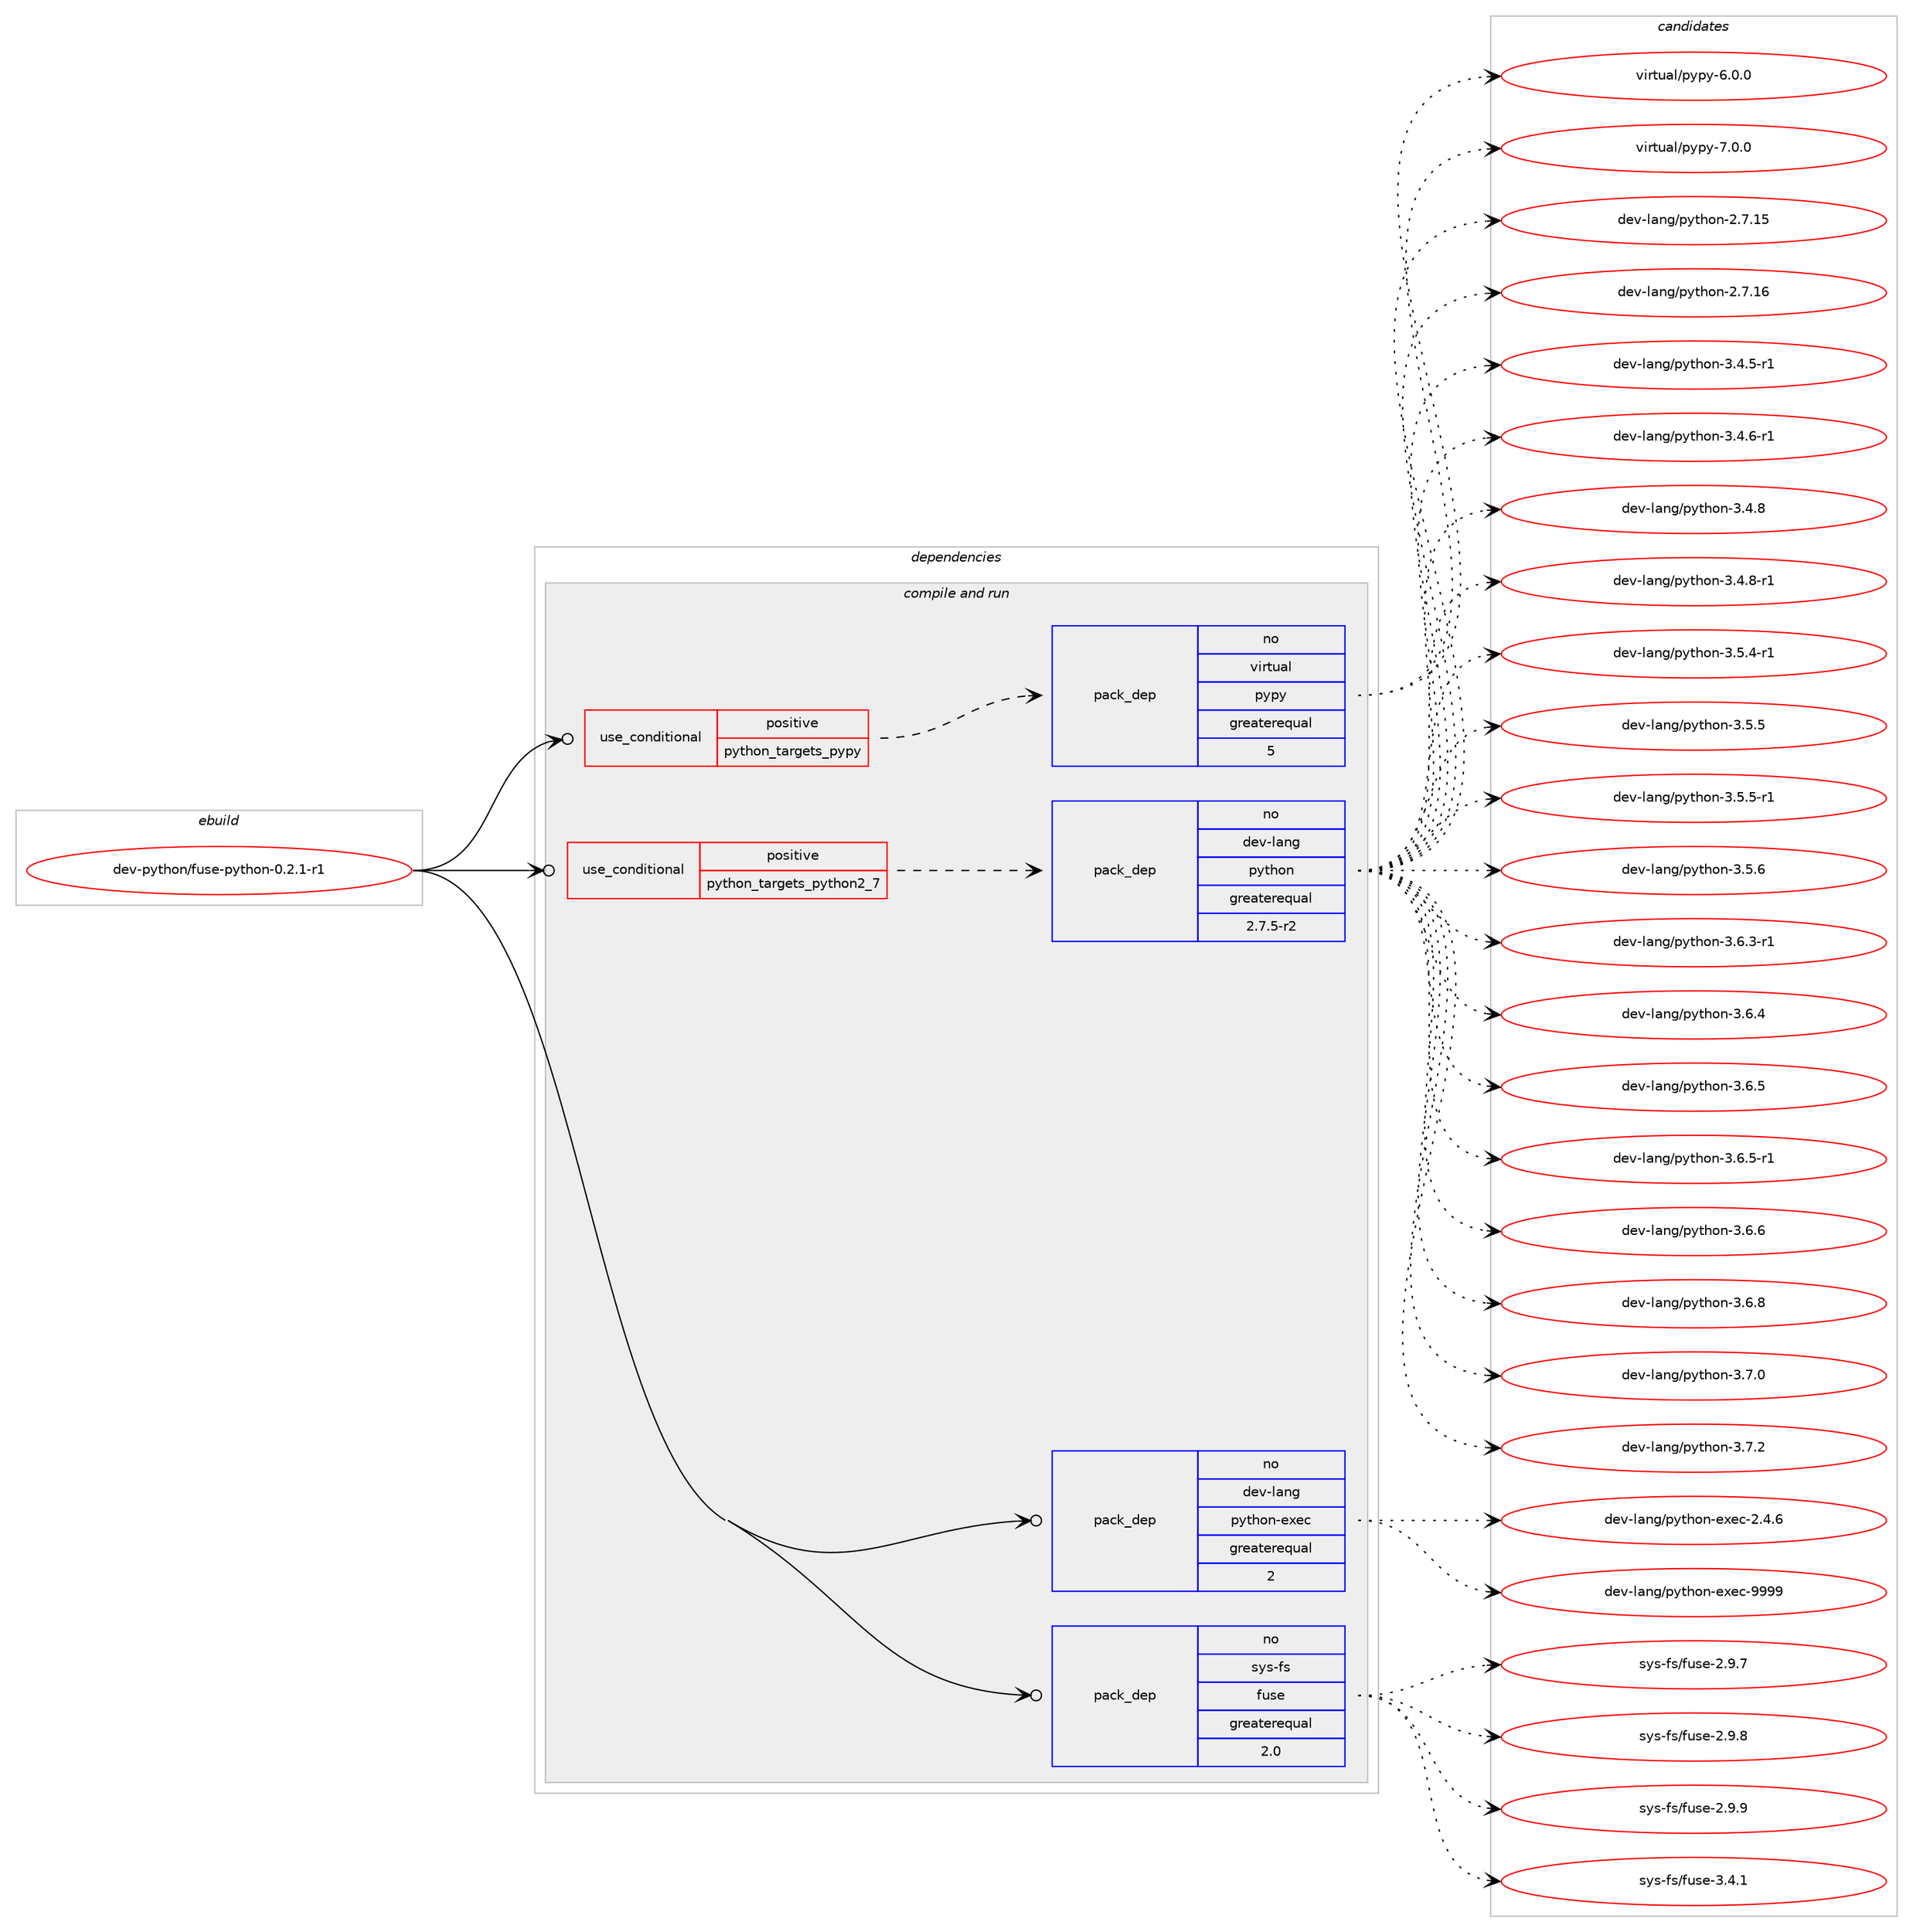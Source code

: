 digraph prolog {

# *************
# Graph options
# *************

newrank=true;
concentrate=true;
compound=true;
graph [rankdir=LR,fontname=Helvetica,fontsize=10,ranksep=1.5];#, ranksep=2.5, nodesep=0.2];
edge  [arrowhead=vee];
node  [fontname=Helvetica,fontsize=10];

# **********
# The ebuild
# **********

subgraph cluster_leftcol {
color=gray;
rank=same;
label=<<i>ebuild</i>>;
id [label="dev-python/fuse-python-0.2.1-r1", color=red, width=4, href="../dev-python/fuse-python-0.2.1-r1.svg"];
}

# ****************
# The dependencies
# ****************

subgraph cluster_midcol {
color=gray;
label=<<i>dependencies</i>>;
subgraph cluster_compile {
fillcolor="#eeeeee";
style=filled;
label=<<i>compile</i>>;
}
subgraph cluster_compileandrun {
fillcolor="#eeeeee";
style=filled;
label=<<i>compile and run</i>>;
subgraph cond374766 {
dependency1410583 [label=<<TABLE BORDER="0" CELLBORDER="1" CELLSPACING="0" CELLPADDING="4"><TR><TD ROWSPAN="3" CELLPADDING="10">use_conditional</TD></TR><TR><TD>positive</TD></TR><TR><TD>python_targets_pypy</TD></TR></TABLE>>, shape=none, color=red];
subgraph pack1012558 {
dependency1410584 [label=<<TABLE BORDER="0" CELLBORDER="1" CELLSPACING="0" CELLPADDING="4" WIDTH="220"><TR><TD ROWSPAN="6" CELLPADDING="30">pack_dep</TD></TR><TR><TD WIDTH="110">no</TD></TR><TR><TD>virtual</TD></TR><TR><TD>pypy</TD></TR><TR><TD>greaterequal</TD></TR><TR><TD>5</TD></TR></TABLE>>, shape=none, color=blue];
}
dependency1410583:e -> dependency1410584:w [weight=20,style="dashed",arrowhead="vee"];
}
id:e -> dependency1410583:w [weight=20,style="solid",arrowhead="odotvee"];
subgraph cond374767 {
dependency1410585 [label=<<TABLE BORDER="0" CELLBORDER="1" CELLSPACING="0" CELLPADDING="4"><TR><TD ROWSPAN="3" CELLPADDING="10">use_conditional</TD></TR><TR><TD>positive</TD></TR><TR><TD>python_targets_python2_7</TD></TR></TABLE>>, shape=none, color=red];
subgraph pack1012559 {
dependency1410586 [label=<<TABLE BORDER="0" CELLBORDER="1" CELLSPACING="0" CELLPADDING="4" WIDTH="220"><TR><TD ROWSPAN="6" CELLPADDING="30">pack_dep</TD></TR><TR><TD WIDTH="110">no</TD></TR><TR><TD>dev-lang</TD></TR><TR><TD>python</TD></TR><TR><TD>greaterequal</TD></TR><TR><TD>2.7.5-r2</TD></TR></TABLE>>, shape=none, color=blue];
}
dependency1410585:e -> dependency1410586:w [weight=20,style="dashed",arrowhead="vee"];
}
id:e -> dependency1410585:w [weight=20,style="solid",arrowhead="odotvee"];
subgraph pack1012560 {
dependency1410587 [label=<<TABLE BORDER="0" CELLBORDER="1" CELLSPACING="0" CELLPADDING="4" WIDTH="220"><TR><TD ROWSPAN="6" CELLPADDING="30">pack_dep</TD></TR><TR><TD WIDTH="110">no</TD></TR><TR><TD>dev-lang</TD></TR><TR><TD>python-exec</TD></TR><TR><TD>greaterequal</TD></TR><TR><TD>2</TD></TR></TABLE>>, shape=none, color=blue];
}
id:e -> dependency1410587:w [weight=20,style="solid",arrowhead="odotvee"];
subgraph pack1012561 {
dependency1410588 [label=<<TABLE BORDER="0" CELLBORDER="1" CELLSPACING="0" CELLPADDING="4" WIDTH="220"><TR><TD ROWSPAN="6" CELLPADDING="30">pack_dep</TD></TR><TR><TD WIDTH="110">no</TD></TR><TR><TD>sys-fs</TD></TR><TR><TD>fuse</TD></TR><TR><TD>greaterequal</TD></TR><TR><TD>2.0</TD></TR></TABLE>>, shape=none, color=blue];
}
id:e -> dependency1410588:w [weight=20,style="solid",arrowhead="odotvee"];
}
subgraph cluster_run {
fillcolor="#eeeeee";
style=filled;
label=<<i>run</i>>;
}
}

# **************
# The candidates
# **************

subgraph cluster_choices {
rank=same;
color=gray;
label=<<i>candidates</i>>;

subgraph choice1012558 {
color=black;
nodesep=1;
choice1181051141161179710847112121112121455446484648 [label="virtual/pypy-6.0.0", color=red, width=4,href="../virtual/pypy-6.0.0.svg"];
choice1181051141161179710847112121112121455546484648 [label="virtual/pypy-7.0.0", color=red, width=4,href="../virtual/pypy-7.0.0.svg"];
dependency1410584:e -> choice1181051141161179710847112121112121455446484648:w [style=dotted,weight="100"];
dependency1410584:e -> choice1181051141161179710847112121112121455546484648:w [style=dotted,weight="100"];
}
subgraph choice1012559 {
color=black;
nodesep=1;
choice10010111845108971101034711212111610411111045504655464953 [label="dev-lang/python-2.7.15", color=red, width=4,href="../dev-lang/python-2.7.15.svg"];
choice10010111845108971101034711212111610411111045504655464954 [label="dev-lang/python-2.7.16", color=red, width=4,href="../dev-lang/python-2.7.16.svg"];
choice1001011184510897110103471121211161041111104551465246534511449 [label="dev-lang/python-3.4.5-r1", color=red, width=4,href="../dev-lang/python-3.4.5-r1.svg"];
choice1001011184510897110103471121211161041111104551465246544511449 [label="dev-lang/python-3.4.6-r1", color=red, width=4,href="../dev-lang/python-3.4.6-r1.svg"];
choice100101118451089711010347112121116104111110455146524656 [label="dev-lang/python-3.4.8", color=red, width=4,href="../dev-lang/python-3.4.8.svg"];
choice1001011184510897110103471121211161041111104551465246564511449 [label="dev-lang/python-3.4.8-r1", color=red, width=4,href="../dev-lang/python-3.4.8-r1.svg"];
choice1001011184510897110103471121211161041111104551465346524511449 [label="dev-lang/python-3.5.4-r1", color=red, width=4,href="../dev-lang/python-3.5.4-r1.svg"];
choice100101118451089711010347112121116104111110455146534653 [label="dev-lang/python-3.5.5", color=red, width=4,href="../dev-lang/python-3.5.5.svg"];
choice1001011184510897110103471121211161041111104551465346534511449 [label="dev-lang/python-3.5.5-r1", color=red, width=4,href="../dev-lang/python-3.5.5-r1.svg"];
choice100101118451089711010347112121116104111110455146534654 [label="dev-lang/python-3.5.6", color=red, width=4,href="../dev-lang/python-3.5.6.svg"];
choice1001011184510897110103471121211161041111104551465446514511449 [label="dev-lang/python-3.6.3-r1", color=red, width=4,href="../dev-lang/python-3.6.3-r1.svg"];
choice100101118451089711010347112121116104111110455146544652 [label="dev-lang/python-3.6.4", color=red, width=4,href="../dev-lang/python-3.6.4.svg"];
choice100101118451089711010347112121116104111110455146544653 [label="dev-lang/python-3.6.5", color=red, width=4,href="../dev-lang/python-3.6.5.svg"];
choice1001011184510897110103471121211161041111104551465446534511449 [label="dev-lang/python-3.6.5-r1", color=red, width=4,href="../dev-lang/python-3.6.5-r1.svg"];
choice100101118451089711010347112121116104111110455146544654 [label="dev-lang/python-3.6.6", color=red, width=4,href="../dev-lang/python-3.6.6.svg"];
choice100101118451089711010347112121116104111110455146544656 [label="dev-lang/python-3.6.8", color=red, width=4,href="../dev-lang/python-3.6.8.svg"];
choice100101118451089711010347112121116104111110455146554648 [label="dev-lang/python-3.7.0", color=red, width=4,href="../dev-lang/python-3.7.0.svg"];
choice100101118451089711010347112121116104111110455146554650 [label="dev-lang/python-3.7.2", color=red, width=4,href="../dev-lang/python-3.7.2.svg"];
dependency1410586:e -> choice10010111845108971101034711212111610411111045504655464953:w [style=dotted,weight="100"];
dependency1410586:e -> choice10010111845108971101034711212111610411111045504655464954:w [style=dotted,weight="100"];
dependency1410586:e -> choice1001011184510897110103471121211161041111104551465246534511449:w [style=dotted,weight="100"];
dependency1410586:e -> choice1001011184510897110103471121211161041111104551465246544511449:w [style=dotted,weight="100"];
dependency1410586:e -> choice100101118451089711010347112121116104111110455146524656:w [style=dotted,weight="100"];
dependency1410586:e -> choice1001011184510897110103471121211161041111104551465246564511449:w [style=dotted,weight="100"];
dependency1410586:e -> choice1001011184510897110103471121211161041111104551465346524511449:w [style=dotted,weight="100"];
dependency1410586:e -> choice100101118451089711010347112121116104111110455146534653:w [style=dotted,weight="100"];
dependency1410586:e -> choice1001011184510897110103471121211161041111104551465346534511449:w [style=dotted,weight="100"];
dependency1410586:e -> choice100101118451089711010347112121116104111110455146534654:w [style=dotted,weight="100"];
dependency1410586:e -> choice1001011184510897110103471121211161041111104551465446514511449:w [style=dotted,weight="100"];
dependency1410586:e -> choice100101118451089711010347112121116104111110455146544652:w [style=dotted,weight="100"];
dependency1410586:e -> choice100101118451089711010347112121116104111110455146544653:w [style=dotted,weight="100"];
dependency1410586:e -> choice1001011184510897110103471121211161041111104551465446534511449:w [style=dotted,weight="100"];
dependency1410586:e -> choice100101118451089711010347112121116104111110455146544654:w [style=dotted,weight="100"];
dependency1410586:e -> choice100101118451089711010347112121116104111110455146544656:w [style=dotted,weight="100"];
dependency1410586:e -> choice100101118451089711010347112121116104111110455146554648:w [style=dotted,weight="100"];
dependency1410586:e -> choice100101118451089711010347112121116104111110455146554650:w [style=dotted,weight="100"];
}
subgraph choice1012560 {
color=black;
nodesep=1;
choice1001011184510897110103471121211161041111104510112010199455046524654 [label="dev-lang/python-exec-2.4.6", color=red, width=4,href="../dev-lang/python-exec-2.4.6.svg"];
choice10010111845108971101034711212111610411111045101120101994557575757 [label="dev-lang/python-exec-9999", color=red, width=4,href="../dev-lang/python-exec-9999.svg"];
dependency1410587:e -> choice1001011184510897110103471121211161041111104510112010199455046524654:w [style=dotted,weight="100"];
dependency1410587:e -> choice10010111845108971101034711212111610411111045101120101994557575757:w [style=dotted,weight="100"];
}
subgraph choice1012561 {
color=black;
nodesep=1;
choice1151211154510211547102117115101455046574655 [label="sys-fs/fuse-2.9.7", color=red, width=4,href="../sys-fs/fuse-2.9.7.svg"];
choice1151211154510211547102117115101455046574656 [label="sys-fs/fuse-2.9.8", color=red, width=4,href="../sys-fs/fuse-2.9.8.svg"];
choice1151211154510211547102117115101455046574657 [label="sys-fs/fuse-2.9.9", color=red, width=4,href="../sys-fs/fuse-2.9.9.svg"];
choice1151211154510211547102117115101455146524649 [label="sys-fs/fuse-3.4.1", color=red, width=4,href="../sys-fs/fuse-3.4.1.svg"];
dependency1410588:e -> choice1151211154510211547102117115101455046574655:w [style=dotted,weight="100"];
dependency1410588:e -> choice1151211154510211547102117115101455046574656:w [style=dotted,weight="100"];
dependency1410588:e -> choice1151211154510211547102117115101455046574657:w [style=dotted,weight="100"];
dependency1410588:e -> choice1151211154510211547102117115101455146524649:w [style=dotted,weight="100"];
}
}

}
